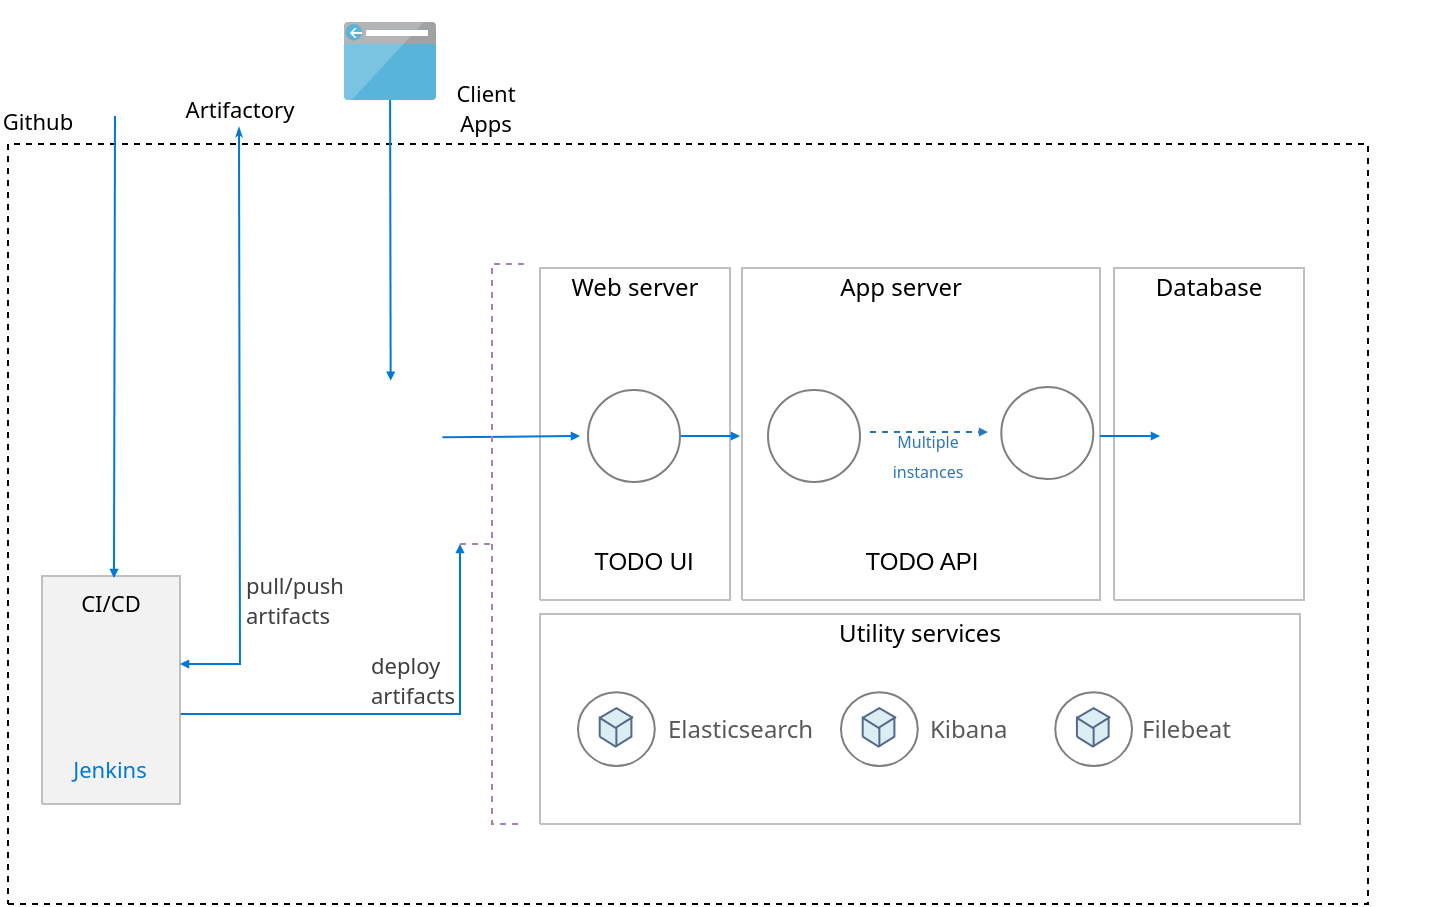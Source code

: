 <mxfile version="14.7.1" type="github"><diagram name="Architecture" id="Architecture"><mxGraphModel dx="868" dy="492" grid="1" gridSize="10" guides="1" tooltips="1" connect="1" arrows="1" fold="1" page="1" pageScale="1" pageWidth="850" pageHeight="1100" math="0" shadow="0"><root><mxCell id="0"/><mxCell id="1" parent="0"/><mxCell id="PjaEeioHZseRxcnawcMe-200" value="" style="shape=image;imageAspect=0;aspect=fixed;verticalLabelPosition=bottom;verticalAlign=top;fontSize=12;strokeColor=#000000;image=https://www.jfrog.com/confluence/download/attachments/46107468/RTF?version=2&amp;modificationDate=1572965730000&amp;api=v2;" vertex="1" parent="1"><mxGeometry x="150" y="126" width="60" height="60" as="geometry"/></mxCell><mxCell id="PjaEeioHZseRxcnawcMe-180" value="" style="shape=image;imageAspect=0;aspect=fixed;verticalLabelPosition=bottom;verticalAlign=top;fontSize=12;strokeColor=#000000;image=https://www.opc-router.de/wp-content/uploads/2021/03/mongodb_thumbnail.png;" vertex="1" parent="1"><mxGeometry x="635" y="304.15" width="59" height="79.35" as="geometry"/></mxCell><mxCell id="PjaEeioHZseRxcnawcMe-181" value="&lt;p style=&quot;margin-left: 0 ; margin-right: 0 ; margin-top: 0px ; margin-bottom: 0px ; text-indent: 0 ; direction: ltr&quot;&gt;&lt;font style=&quot;font-size: 8px ; font-family: &amp;#34;segoe ui&amp;#34; ; color: #595959 ; direction: ltr ; letter-spacing: 0px ; line-height: 120% ; opacity: 1&quot;&gt;&lt;br&gt;&lt;/font&gt;&lt;/p&gt;" style="verticalAlign=bottom;align=left;vsdxID=24;fillColor=none;gradientColor=none;shape=stencil(nZBLDoAgDERP0z3SIyjew0SURgSD+Lu9kMZoXLhwN9O+tukAlrNpJg1SzDH4QW/URgNYgZTkjA4UkwJUgGXng+6DX1zLfmoymdXo17xh5zmRJ6Q42BWCfc2oJfdAr+Yv+AP9Cb7OJ3H/2JG1HNGz/84klThPVCc=);strokeColor=#bfbfbf;spacingBottom=-1;spacingRight=-1;labelBackgroundColor=none;rounded=0;html=1;whiteSpace=wrap;" vertex="1" parent="1"><mxGeometry x="617" y="252" width="95" height="166" as="geometry"/></mxCell><mxCell id="Cpq1ZpIzhN0V-iwIdP6c-247" style="vsdxID=182;gradientColor=none;shape=stencil(nZBLDoAgDERP0z3SIyjew0SURgSD+Lu9kMZoXLhwN9O+tukAlrNpJg1SzDH4QW/URgNYgZTkjA4UkwJUgGXng+6DX1zLfmoymdXo17xh5zmRJ6Q42BWCfc2oJfdAr+Yv+AP9Cb7OJ3H/2JG1HNGz/84klThPVCc=);dashed=1;labelBackgroundColor=#FFFFFF;rounded=0;html=1;whiteSpace=wrap;strokeWidth=1;perimeterSpacing=0;fillColor=none;shadow=0;" parent="1" vertex="1"><mxGeometry x="64" y="190" width="680" height="380" as="geometry"/></mxCell><mxCell id="24" value="&lt;p style=&quot;margin-left: 0 ; margin-right: 0 ; margin-top: 0px ; margin-bottom: 0px ; text-indent: 0 ; direction: ltr&quot;&gt;&lt;font style=&quot;font-size: 8px ; font-family: &amp;#34;segoe ui&amp;#34; ; color: #595959 ; direction: ltr ; letter-spacing: 0px ; line-height: 120% ; opacity: 1&quot;&gt;&lt;br&gt;&lt;/font&gt;&lt;/p&gt;" style="verticalAlign=bottom;align=left;vsdxID=24;fillColor=none;gradientColor=none;shape=stencil(nZBLDoAgDERP0z3SIyjew0SURgSD+Lu9kMZoXLhwN9O+tukAlrNpJg1SzDH4QW/URgNYgZTkjA4UkwJUgGXng+6DX1zLfmoymdXo17xh5zmRJ6Q42BWCfc2oJfdAr+Yv+AP9Cb7OJ3H/2JG1HNGz/84klThPVCc=);strokeColor=#bfbfbf;spacingBottom=-1;spacingRight=-1;labelBackgroundColor=none;rounded=0;html=1;whiteSpace=wrap;" parent="1" vertex="1"><mxGeometry x="330" y="252" width="95" height="166" as="geometry"/></mxCell><mxCell id="25" value="&lt;p style=&quot;margin-left: 0 ; margin-right: 0 ; margin-top: 0px ; margin-bottom: 0px ; text-indent: 0 ; direction: ltr&quot;&gt;&lt;font style=&quot;font-size: 8px ; font-family: &amp;#34;segoe ui&amp;#34; ; color: #595959 ; direction: ltr ; letter-spacing: 0px ; line-height: 120% ; opacity: 1&quot;&gt;&lt;br&gt;&lt;/font&gt;&lt;/p&gt;" style="verticalAlign=bottom;align=left;vsdxID=26;fillColor=none;gradientColor=none;shape=stencil(nZBLDoAgDERP0z3SIyjew0SURgSD+Lu9kMZoXLhwN9O+tukAlrNpJg1SzDH4QW/URgNYgZTkjA4UkwJUgGXng+6DX1zLfmoymdXo17xh5zmRJ6Q42BWCfc2oJfdAr+Yv+AP9Cb7OJ3H/2JG1HNGz/84klThPVCc=);strokeColor=#bfbfbf;spacingBottom=-1;spacingRight=-1;labelBackgroundColor=none;rounded=0;html=1;whiteSpace=wrap;" parent="1" vertex="1"><mxGeometry x="431" y="252" width="179" height="166" as="geometry"/></mxCell><mxCell id="27" value="&lt;font style=&quot;font-size: 12px ; font-family: &amp;#34;segoe ui&amp;#34; ; color: #000000 ; direction: ltr ; letter-spacing: 0px ; line-height: 120% ; opacity: 1&quot;&gt;Web server&lt;br&gt;&lt;/font&gt;" style="verticalAlign=middle;align=center;vsdxID=29;fillColor=none;gradientColor=none;shape=stencil(nZBLDoAgDERP0z3SIyjew0SURgSD+Lu9kMZoXLhwN9O+tukAlrNpJg1SzDH4QW/URgNYgZTkjA4UkwJUgGXng+6DX1zLfmoymdXo17xh5zmRJ6Q42BWCfc2oJfdAr+Yv+AP9Cb7OJ3H/2JG1HNGz/84klThPVCc=);strokeColor=none;labelBackgroundColor=none;rounded=0;html=1;whiteSpace=wrap;" parent="1" vertex="1"><mxGeometry x="330" y="252" width="95" height="19" as="geometry"/></mxCell><mxCell id="28" value="&lt;font style=&quot;font-size: 12px ; font-family: &amp;#34;segoe ui&amp;#34; ; color: #000000 ; direction: ltr ; letter-spacing: 0px ; line-height: 120% ; opacity: 1&quot;&gt;App server&lt;br&gt;&lt;/font&gt;" style="verticalAlign=middle;align=center;vsdxID=30;fillColor=none;gradientColor=none;shape=stencil(nZBLDoAgDERP0z3SIyjew0SURgSD+Lu9kMZoXLhwN9O+tukAlrNpJg1SzDH4QW/URgNYgZTkjA4UkwJUgGXng+6DX1zLfmoymdXo17xh5zmRJ6Q42BWCfc2oJfdAr+Yv+AP9Cb7OJ3H/2JG1HNGz/84klThPVCc=);strokeColor=none;labelBackgroundColor=none;rounded=0;html=1;whiteSpace=wrap;" parent="1" vertex="1"><mxGeometry x="431" y="252" width="159" height="19" as="geometry"/></mxCell><mxCell id="159" style="vsdxID=111;edgeStyle=none;dashed=1;startArrow=none;endArrow=block;startSize=5;endSize=2;strokeColor=#2e75b6;spacingTop=0;spacingBottom=0;spacingLeft=0;spacingRight=0;verticalAlign=middle;html=1;labelBackgroundColor=#ffffff;rounded=0;" parent="1" edge="1"><mxGeometry relative="1" as="geometry"><mxPoint x="-1" as="offset"/><Array as="points"/><mxPoint x="495" y="334" as="sourcePoint"/><mxPoint x="554" y="334" as="targetPoint"/></mxGeometry></mxCell><mxCell id="162" style="vsdxID=134;edgeStyle=none;startArrow=block;endArrow=none;startSize=2;endSize=2;strokeColor=#0078d7;spacingTop=0;spacingBottom=0;spacingLeft=0;spacingRight=0;verticalAlign=middle;html=1;labelBackgroundColor=#ffffff;rounded=0;entryX=0.967;entryY=0.519;entryDx=0;entryDy=0;entryPerimeter=0;" parent="1" edge="1"><mxGeometry relative="1" as="geometry"><Array as="points"/><mxPoint x="350" y="336" as="sourcePoint"/><mxPoint x="281.185" y="336.684" as="targetPoint"/></mxGeometry></mxCell><mxCell id="163" style="vsdxID=174;edgeStyle=none;startArrow=block;endArrow=none;startSize=2;endSize=2;strokeColor=#0078d7;spacingTop=0;spacingBottom=0;spacingLeft=0;spacingRight=0;verticalAlign=middle;html=1;labelBackgroundColor=#ffffff;rounded=0;entryX=1;entryY=0.5;entryDx=0;entryDy=0;" parent="1" target="119" edge="1"><mxGeometry relative="1" as="geometry"><Array as="points"/><mxPoint x="430" y="336" as="sourcePoint"/><mxPoint x="413" y="336" as="targetPoint"/></mxGeometry></mxCell><mxCell id="51" value="&lt;font style=&quot;font-size: 8px ; font-family: &amp;#34;segoe ui&amp;#34; ; color: #2e75b6 ; direction: ltr ; letter-spacing: 0px ; line-height: 120% ; opacity: 1&quot;&gt;Multiple instances&lt;br&gt;&lt;/font&gt;" style="verticalAlign=middle;align=center;vsdxID=168;fillColor=none;gradientColor=none;shape=stencil(nZBLDoAgDERP0z3SIyjew0SURgSD+Lu9kMZoXLhwN9O+tukAlrNpJg1SzDH4QW/URgNYgZTkjA4UkwJUgGXng+6DX1zLfmoymdXo17xh5zmRJ6Q42BWCfc2oJfdAr+Yv+AP9Cb7OJ3H/2JG1HNGz/84klThPVCc=);strokeColor=none;labelBackgroundColor=none;rounded=0;html=1;whiteSpace=wrap;" parent="1" vertex="1"><mxGeometry x="494" y="335" width="60" height="19" as="geometry"/></mxCell><mxCell id="88" value="&lt;div style=&quot;text-align: left&quot;&gt;&lt;span style=&quot;color: rgb(63 , 63 , 63) ; font-family: &amp;#34;segoe ui&amp;#34; ; font-size: 11px ; letter-spacing: 0px&quot;&gt;pull/push artifacts&lt;/span&gt;&lt;/div&gt;" style="verticalAlign=middle;align=center;vsdxID=275;fillColor=none;gradientColor=none;shape=stencil(nZBLDoAgDERP0z3SIyjew0SURgSD+Lu9kMZoXLhwN9O+tukAlrNpJg1SzDH4QW/URgNYgZTkjA4UkwJUgGXng+6DX1zLfmoymdXo17xh5zmRJ6Q42BWCfc2oJfdAr+Yv+AP9Cb7OJ3H/2JG1HNGz/84klThPVCc=);strokeColor=none;labelBackgroundColor=none;rounded=0;html=1;whiteSpace=wrap;" parent="1" vertex="1"><mxGeometry x="184" y="404" width="47" height="28" as="geometry"/></mxCell><mxCell id="101" style="vsdxID=301;fillColor=none;gradientColor=none;labelBackgroundColor=none;rounded=0;strokeColor=none;html=1;whiteSpace=wrap;" parent="1" vertex="1"><mxGeometry x="444" y="313" width="47.35" height="46.92" as="geometry"/></mxCell><mxCell id="102" value="" style="verticalAlign=top;align=center;vsdxID=302;fillColor=#FFFFFF;gradientColor=none;shape=stencil(vVHLDsIgEPwajiQI6RfU+h8bu22JCGRB2/69kG1iazx58DazM/vIjjBtmiCi0CplCjecbZ8nYc5Ca+snJJsLEqYTph0C4Ujh4XvmEaqzont41gkL96naodXKrGF6YSfQtUi0OXXDVlqPfJNP6usotUhYbJIUMmQb/GGrAxpRljVycDBuc1hKM2LclX8/7H9nFfB+82Cd45T2+mcspcSRmu4F);strokeColor=#7f7f7f;labelBackgroundColor=none;rounded=0;html=1;whiteSpace=wrap;" parent="101" vertex="1"><mxGeometry width="46" height="46" as="geometry"/></mxCell><mxCell id="PjaEeioHZseRxcnawcMe-194" value="" style="shape=image;imageAspect=0;aspect=fixed;verticalLabelPosition=bottom;verticalAlign=top;fontSize=12;strokeColor=#000000;image=https://user-images.githubusercontent.com/3613230/41752586-476b0b24-7596-11e8-95fe-8fd3faa21e8a.png;" vertex="1" parent="101"><mxGeometry x="-7.65" y="-1.61" width="55" height="48.53" as="geometry"/></mxCell><mxCell id="119" style="vsdxID=343;fillColor=none;gradientColor=none;labelBackgroundColor=none;rounded=0;strokeColor=none;html=1;whiteSpace=wrap;" parent="1" vertex="1"><mxGeometry x="354" y="313" width="46" height="46" as="geometry"/></mxCell><mxCell id="120" value="" style="verticalAlign=top;align=center;vsdxID=337;fillColor=#FFFFFF;gradientColor=none;shape=stencil(vVHLDsIgEPwajiQI6RfU+h8bu22JCGRB2/69kG1iazx58DazM/vIjjBtmiCi0CplCjecbZ8nYc5Ca+snJJsLEqYTph0C4Ujh4XvmEaqzont41gkL96naodXKrGF6YSfQtUi0OXXDVlqPfJNP6usotUhYbJIUMmQb/GGrAxpRljVycDBuc1hKM2LclX8/7H9nFfB+82Cd45T2+mcspcSRmu4F);strokeColor=#7f7f7f;labelBackgroundColor=none;rounded=0;html=1;whiteSpace=wrap;" parent="119" vertex="1"><mxGeometry width="46" height="46" as="geometry"/></mxCell><mxCell id="150" value="&lt;font style=&quot;font-size: 11px ; font-family: &amp;#34;segoe ui&amp;#34; ; direction: ltr ; letter-spacing: 0px ; line-height: 120% ; opacity: 1&quot;&gt;Artifactory&lt;br&gt;&lt;/font&gt;" style="verticalAlign=middle;align=center;vsdxID=390;fillColor=none;gradientColor=none;shape=stencil(nZBLDoAgDERP0z3SIyjew0SURgSD+Lu9kMZoXLhwN9O+tukAlrNpJg1SzDH4QW/URgNYgZTkjA4UkwJUgGXng+6DX1zLfmoymdXo17xh5zmRJ6Q42BWCfc2oJfdAr+Yv+AP9Cb7OJ3H/2JG1HNGz/84klThPVCc=);strokeColor=none;labelBackgroundColor=none;rounded=0;html=1;whiteSpace=wrap;" parent="1" vertex="1"><mxGeometry x="134" y="155" width="92" height="35" as="geometry"/></mxCell><mxCell id="Cpq1ZpIzhN0V-iwIdP6c-179" value="&lt;font style=&quot;font-size: 12px&quot;&gt;TODO API&lt;/font&gt;" style="text;html=1;strokeColor=none;fillColor=none;align=center;verticalAlign=middle;whiteSpace=wrap;rounded=0;fontSize=12;" parent="1" vertex="1"><mxGeometry x="471.5" y="383.5" width="98" height="30" as="geometry"/></mxCell><mxCell id="Cpq1ZpIzhN0V-iwIdP6c-241" value="" style="shape=image;verticalLabelPosition=bottom;labelBackgroundColor=#ffffff;verticalAlign=top;aspect=fixed;imageAspect=0;image=https://cdn4.iconfinder.com/data/icons/iconsimple-logotypes/512/github-512.png;" parent="1" vertex="1"><mxGeometry x="92.5" y="126" width="50" height="50" as="geometry"/></mxCell><mxCell id="Cpq1ZpIzhN0V-iwIdP6c-243" style="vsdxID=134;edgeStyle=none;startArrow=block;endArrow=none;startSize=2;endSize=2;strokeColor=#0078d7;spacingTop=0;spacingBottom=0;spacingLeft=0;spacingRight=0;verticalAlign=middle;html=1;labelBackgroundColor=#ffffff;rounded=0;exitX=0.497;exitY=0.009;exitDx=0;exitDy=0;exitPerimeter=0;" parent="1" edge="1"><mxGeometry relative="1" as="geometry"><Array as="points"/><mxPoint x="255.335" y="308.324" as="sourcePoint"/><mxPoint x="255.03" y="158" as="targetPoint"/></mxGeometry></mxCell><mxCell id="52" value="&lt;font style=&quot;font-size:11px;font-family:Segoe UI;color:#000000;direction:ltr;letter-spacing:0px;line-height:120%;opacity:1&quot;&gt;Client Apps&lt;br/&gt;&lt;/font&gt;" style="verticalAlign=middle;align=center;vsdxID=181;fillColor=none;gradientColor=none;shape=stencil(nZBLDoAgDERP0z3SIyjew0SURgSD+Lu9kMZoXLhwN9O+tukAlrNpJg1SzDH4QW/URgNYgZTkjA4UkwJUgGXng+6DX1zLfmoymdXo17xh5zmRJ6Q42BWCfc2oJfdAr+Yv+AP9Cb7OJ3H/2JG1HNGz/84klThPVCc=);strokeColor=none;labelBackgroundColor=none;rounded=0;html=1;whiteSpace=wrap;" parent="1" vertex="1"><mxGeometry x="284" y="161.5" width="38" height="20" as="geometry"/></mxCell><mxCell id="Cpq1ZpIzhN0V-iwIdP6c-245" value="&lt;font style=&quot;font-size: 11px ; font-family: &amp;#34;segoe ui&amp;#34; ; color: #000000 ; direction: ltr ; letter-spacing: 0px ; line-height: 120% ; opacity: 1&quot;&gt;Github&lt;br&gt;&lt;/font&gt;" style="verticalAlign=middle;align=center;vsdxID=181;fillColor=none;gradientColor=none;shape=stencil(nZBLDoAgDERP0z3SIyjew0SURgSD+Lu9kMZoXLhwN9O+tukAlrNpJg1SzDH4QW/URgNYgZTkjA4UkwJUgGXng+6DX1zLfmoymdXo17xh5zmRJ6Q42BWCfc2oJfdAr+Yv+AP9Cb7OJ3H/2JG1HNGz/84klThPVCc=);strokeColor=none;labelBackgroundColor=none;rounded=0;html=1;whiteSpace=wrap;" parent="1" vertex="1"><mxGeometry x="60" y="169" width="38" height="20" as="geometry"/></mxCell><mxCell id="153" value="&lt;font style=&quot;font-size:11px;font-family:Segoe UI;color:#000000;direction:ltr;letter-spacing:0px;line-height:120%;opacity:1&quot;&gt;CI/CD&lt;br/&gt;&lt;/font&gt;" style="verticalAlign=top;align=center;vsdxID=274;fillColor=#f2f2f2;gradientColor=none;shape=stencil(nZBLDoAgDERP0z3SIyjew0SURgSD+Lu9kMZoXLhwN9O+tukAlrNpJg1SzDH4QW/URgNYgZTkjA4UkwJUgGXng+6DX1zLfmoymdXo17xh5zmRJ6Q42BWCfc2oJfdAr+Yv+AP9Cb7OJ3H/2JG1HNGz/84klThPVCc=);strokeColor=#bfbfbf;labelBackgroundColor=none;rounded=0;html=1;whiteSpace=wrap;" parent="1" vertex="1"><mxGeometry x="81" y="406" width="69" height="114" as="geometry"/></mxCell><mxCell id="155" value="&lt;font style=&quot;font-size: 11px ; font-family: &amp;#34;segoe ui&amp;#34; ; color: #0078d7 ; direction: ltr ; letter-spacing: 0px ; line-height: 120% ; opacity: 1&quot;&gt;Jenkins&lt;br&gt;&lt;/font&gt;" style="verticalAlign=middle;align=center;vsdxID=173;fillColor=none;gradientColor=none;shape=stencil(nZBLDoAgDERP0z3SIyjew0SURgSD+Lu9kMZoXLhwN9O+tukAlrNpJg1SzDH4QW/URgNYgZTkjA4UkwJUgGXng+6DX1zLfmoymdXo17xh5zmRJ6Q42BWCfc2oJfdAr+Yv+AP9Cb7OJ3H/2JG1HNGz/84klThPVCc=);strokeColor=none;labelBackgroundColor=none;rounded=0;html=1;whiteSpace=wrap;" parent="1" vertex="1"><mxGeometry x="80" y="485" width="70" height="35" as="geometry"/></mxCell><mxCell id="R70YHDZ5rD5ZLVwwbKBx-177" style="vsdxID=134;edgeStyle=none;startArrow=block;endArrow=none;startSize=2;endSize=2;strokeColor=#0078d7;spacingTop=0;spacingBottom=0;spacingLeft=0;spacingRight=0;verticalAlign=middle;html=1;labelBackgroundColor=#ffffff;rounded=0;entryX=0.5;entryY=1;entryDx=0;entryDy=0;" parent="1" target="Cpq1ZpIzhN0V-iwIdP6c-241" edge="1"><mxGeometry relative="1" as="geometry"><Array as="points"/><mxPoint x="117" y="407" as="sourcePoint"/><mxPoint x="117.0" y="186" as="targetPoint"/></mxGeometry></mxCell><mxCell id="y_L1rLnan1oXnGs_XWC_-179" style="vsdxID=174;edgeStyle=none;startArrow=block;endArrow=none;startSize=2;endSize=2;strokeColor=#0078d7;spacingTop=0;spacingBottom=0;spacingLeft=0;spacingRight=0;verticalAlign=middle;html=1;labelBackgroundColor=#ffffff;rounded=0;" parent="1" edge="1"><mxGeometry relative="1" as="geometry"><Array as="points"><mxPoint x="610" y="336"/></Array><mxPoint x="640" y="336" as="sourcePoint"/><mxPoint x="630" y="336" as="targetPoint"/></mxGeometry></mxCell><mxCell id="XGJTlnXFi1ueoiBMRHXA-184" value="&lt;font style=&quot;font-size: 12px&quot;&gt;TODO UI&lt;/font&gt;" style="text;html=1;strokeColor=none;fillColor=none;align=center;verticalAlign=middle;whiteSpace=wrap;rounded=0;fontSize=12;" parent="1" vertex="1"><mxGeometry x="333" y="383.5" width="98" height="30" as="geometry"/></mxCell><mxCell id="OXFVEwI2tE2bpbJsLajP-177" value="" style="shape=image;imageAspect=0;aspect=fixed;verticalLabelPosition=bottom;verticalAlign=top;image=https://www.jenkins.io/images/logos/jenkins/256.png;" parent="1" vertex="1"><mxGeometry x="92.5" y="432" width="45" height="62.27" as="geometry"/></mxCell><mxCell id="PjaEeioHZseRxcnawcMe-177" value="" style="shape=image;imageAspect=0;aspect=fixed;verticalLabelPosition=bottom;verticalAlign=top;image=https://static.thenounproject.com/png/754075-200.png;" vertex="1" parent="1"><mxGeometry x="672.27" y="118.5" width="76" height="76" as="geometry"/></mxCell><mxCell id="PjaEeioHZseRxcnawcMe-178" value="" style="shape=image;imageAspect=0;aspect=fixed;verticalLabelPosition=bottom;verticalAlign=top;strokeColor=#000000;image=https://static-00.iconduck.com/assets.00/virtual-machines-icon-512x464-nlf7gddb.png;" vertex="1" parent="1"><mxGeometry x="330" y="228.43" width="26" height="23.57" as="geometry"/></mxCell><mxCell id="26" value="&lt;p style=&quot;margin: 0px ; text-indent: 0px ; direction: ltr&quot;&gt;&lt;font style=&quot;font-size: 8px ; font-family: &amp;#34;segoe ui&amp;#34; ; color: #595959 ; direction: ltr ; letter-spacing: 0px ; line-height: 120% ; opacity: 1&quot;&gt;&lt;br&gt;&lt;/font&gt;&lt;/p&gt;" style="verticalAlign=bottom;align=right;vsdxID=27;fillColor=none;gradientColor=none;shape=stencil(nZBLDoAgDERP0z3SIyjew0SURgSD+Lu9kMZoXLhwN9O+tukAlrNpJg1SzDH4QW/URgNYgZTkjA4UkwJUgGXng+6DX1zLfmoymdXo17xh5zmRJ6Q42BWCfc2oJfdAr+Yv+AP9Cb7OJ3H/2JG1HNGz/84klThPVCc=);strokeColor=#bfbfbf;spacingBottom=-1;spacingRight=-1;labelBackgroundColor=none;rounded=0;html=1;whiteSpace=wrap;" parent="1" vertex="1"><mxGeometry x="330" y="425" width="380" height="105" as="geometry"/></mxCell><mxCell id="29" value="&lt;font style=&quot;font-size:12px;font-family:Segoe UI;color:#000000;direction:ltr;letter-spacing:0px;line-height:120%;opacity:1&quot;&gt;Utility services&lt;br/&gt;&lt;/font&gt;" style="verticalAlign=middle;align=center;vsdxID=31;fillColor=none;gradientColor=none;shape=stencil(nZBLDoAgDERP0z3SIyjew0SURgSD+Lu9kMZoXLhwN9O+tukAlrNpJg1SzDH4QW/URgNYgZTkjA4UkwJUgGXng+6DX1zLfmoymdXo17xh5zmRJ6Q42BWCfc2oJfdAr+Yv+AP9Cb7OJ3H/2JG1HNGz/84klThPVCc=);strokeColor=none;labelBackgroundColor=none;rounded=0;html=1;whiteSpace=wrap;" parent="1" vertex="1"><mxGeometry x="330" y="425" width="380" height="19" as="geometry"/></mxCell><mxCell id="113" style="vsdxID=329;fillColor=none;gradientColor=none;labelBackgroundColor=none;rounded=0;strokeColor=none;html=1;whiteSpace=wrap;" parent="1" vertex="1"><mxGeometry x="349" y="464.07" width="38.384" height="36.901" as="geometry"/></mxCell><mxCell id="114" value="" style="verticalAlign=top;align=center;vsdxID=330;fillColor=#FFFFFF;gradientColor=none;shape=stencil(vVHLDsIgEPwajiQI6RfU+h8bu22JCGRB2/69kG1iazx58DazM/vIjjBtmiCi0CplCjecbZ8nYc5Ca+snJJsLEqYTph0C4Ujh4XvmEaqzont41gkL96naodXKrGF6YSfQtUi0OXXDVlqPfJNP6usotUhYbJIUMmQb/GGrAxpRljVycDBuc1hKM2LclX8/7H9nFfB+82Cd45T2+mcspcSRmu4F);strokeColor=#7f7f7f;labelBackgroundColor=none;rounded=0;html=1;whiteSpace=wrap;" parent="113" vertex="1"><mxGeometry width="38.384" height="36.901" as="geometry"/></mxCell><mxCell id="115" style="vsdxID=331;fillColor=none;gradientColor=none;labelBackgroundColor=none;rounded=0;strokeColor=none;html=1;whiteSpace=wrap;" parent="113" vertex="1"><mxGeometry x="10.848" y="8.022" width="16.689" height="19.253" as="geometry"/></mxCell><mxCell id="116" style="vsdxID=332;fillColor=#dbeef3;gradientColor=none;shape=stencil(lZDRDoIwDEW/pq+krBh8R/wPEoZrnBsZE/Xv3WyMYDTGt9v23Ka9QM1kulGDwikGf9QX7qMB2oFS7IwOHJMCaoGawQd9CP7seqnHLpNZnfycN1zFVyJmj8Kb1FVdYP3o7AW37Bb4Zk3jd/KvtdW2wHJleN71Ef95dBKvhwe2VvJazt8DSi0Jl9o7);strokeColor=none;spacingTop=-3;spacingBottom=-3;spacingLeft=-3;spacingRight=-3;labelBackgroundColor=none;rounded=0;html=1;whiteSpace=wrap;" parent="115" vertex="1"><mxGeometry width="15.854" height="10.429" as="geometry"/></mxCell><mxCell id="117" style="vsdxID=333;fillColor=#dbeef3;gradientColor=none;shape=stencil(UzV2Ls5ILEhVNTIoLinKz04tz0wpyVA1dlE1MsrMy0gtyiwBslSNXVWNndPyi1LTi/JL81Ig/IJEkEoQKze/DGRCBUSfoYEBSI+RQSUq3w2iOCczD0mxKapaPCpRFVpa6pkZIisGMhAOSsvMyYH4B1ke3QNAIYjnjV0B);strokeColor=#556a8a;spacingTop=-3;spacingBottom=-3;spacingLeft=-3;spacingRight=-3;labelBackgroundColor=none;rounded=0;html=1;whiteSpace=wrap;" parent="115" vertex="1"><mxGeometry width="16.689" height="4.813" as="geometry"/></mxCell><mxCell id="118" style="vsdxID=334;fillColor=#dbeef3;gradientColor=none;shape=stencil(jZHdDsIgDIWfprdLpUMfYM73WDImRISF4d/bCzbGSTLd3Wn79eSkBWom3Y0KBE4x+JO6mT5qoD0IYZxWwcSkgFqgZvBBHYO/uJ7rsctkVmd/zQ533sO8IfDB1VZW9e7VOTBsjZvB8pveIC6z7+FK6xL/4VykoLqStEyvtv0TN4nPDQdjLb9gPi9vnlr8L2qf);strokeColor=#556a8a;spacingTop=-3;spacingBottom=-3;spacingLeft=-3;spacingRight=-3;labelBackgroundColor=none;rounded=0;html=1;whiteSpace=wrap;" parent="115" vertex="1"><mxGeometry y="4.813" width="15.854" height="14.44" as="geometry"/></mxCell><mxCell id="174" style="vsdxID=335;edgeStyle=none;startArrow=none;endArrow=none;startSize=5;endSize=5;strokeColor=#556a8a;spacingTop=0;spacingBottom=0;spacingLeft=0;spacingRight=0;verticalAlign=middle;html=1;labelBackgroundColor=#ffffff;rounded=0;" parent="115" edge="1"><mxGeometry relative="1" as="geometry"><Array as="points"/><mxPoint x="8.344" y="9.626" as="sourcePoint"/><mxPoint x="8.344" y="19.253" as="targetPoint"/></mxGeometry></mxCell><mxCell id="145" value="&lt;font style=&quot;font-family: &amp;quot;segoe ui&amp;quot;; color: rgb(89, 89, 89); direction: ltr; letter-spacing: 0px; line-height: 120%; opacity: 1; font-size: 12px;&quot;&gt;&lt;font style=&quot;font-size: 12px;&quot;&gt;Elasticsearch&lt;/font&gt;&lt;br style=&quot;font-size: 12px;&quot;&gt;&lt;/font&gt;" style="verticalAlign=middle;align=left;vsdxID=382;fillColor=none;gradientColor=none;shape=stencil(nZBLDoAgDERP0z3SIyjew0SURgSD+Lu9kMZoXLhwN9O+tukAlrNpJg1SzDH4QW/URgNYgZTkjA4UkwJUgGXng+6DX1zLfmoymdXo17xh5zmRJ6Q42BWCfc2oJfdAr+Yv+AP9Cb7OJ3H/2JG1HNGz/84klThPVCc=);strokeColor=none;labelBackgroundColor=none;rounded=0;html=1;whiteSpace=wrap;fontSize=12;" parent="1" vertex="1"><mxGeometry x="392.384" y="472.37" width="151.616" height="20.296" as="geometry"/></mxCell><mxCell id="Cpq1ZpIzhN0V-iwIdP6c-182" style="vsdxID=329;fillColor=none;gradientColor=none;labelBackgroundColor=none;rounded=0;strokeColor=none;html=1;whiteSpace=wrap;" parent="1" vertex="1"><mxGeometry x="480.5" y="464.067" width="38.384" height="36.901" as="geometry"/></mxCell><mxCell id="Cpq1ZpIzhN0V-iwIdP6c-183" value="" style="verticalAlign=top;align=center;vsdxID=330;fillColor=#FFFFFF;gradientColor=none;shape=stencil(vVHLDsIgEPwajiQI6RfU+h8bu22JCGRB2/69kG1iazx58DazM/vIjjBtmiCi0CplCjecbZ8nYc5Ca+snJJsLEqYTph0C4Ujh4XvmEaqzont41gkL96naodXKrGF6YSfQtUi0OXXDVlqPfJNP6usotUhYbJIUMmQb/GGrAxpRljVycDBuc1hKM2LclX8/7H9nFfB+82Cd45T2+mcspcSRmu4F);strokeColor=#7f7f7f;labelBackgroundColor=none;rounded=0;html=1;whiteSpace=wrap;" parent="Cpq1ZpIzhN0V-iwIdP6c-182" vertex="1"><mxGeometry width="38.384" height="36.901" as="geometry"/></mxCell><mxCell id="Cpq1ZpIzhN0V-iwIdP6c-184" style="vsdxID=331;fillColor=none;gradientColor=none;labelBackgroundColor=none;rounded=0;strokeColor=none;html=1;whiteSpace=wrap;" parent="Cpq1ZpIzhN0V-iwIdP6c-182" vertex="1"><mxGeometry x="10.848" y="8.022" width="16.689" height="19.253" as="geometry"/></mxCell><mxCell id="Cpq1ZpIzhN0V-iwIdP6c-185" style="vsdxID=332;fillColor=#dbeef3;gradientColor=none;shape=stencil(lZDRDoIwDEW/pq+krBh8R/wPEoZrnBsZE/Xv3WyMYDTGt9v23Ka9QM1kulGDwikGf9QX7qMB2oFS7IwOHJMCaoGawQd9CP7seqnHLpNZnfycN1zFVyJmj8Kb1FVdYP3o7AW37Bb4Zk3jd/KvtdW2wHJleN71Ef95dBKvhwe2VvJazt8DSi0Jl9o7);strokeColor=none;spacingTop=-3;spacingBottom=-3;spacingLeft=-3;spacingRight=-3;labelBackgroundColor=none;rounded=0;html=1;whiteSpace=wrap;" parent="Cpq1ZpIzhN0V-iwIdP6c-184" vertex="1"><mxGeometry width="15.854" height="10.429" as="geometry"/></mxCell><mxCell id="Cpq1ZpIzhN0V-iwIdP6c-186" style="vsdxID=333;fillColor=#dbeef3;gradientColor=none;shape=stencil(UzV2Ls5ILEhVNTIoLinKz04tz0wpyVA1dlE1MsrMy0gtyiwBslSNXVWNndPyi1LTi/JL81Ig/IJEkEoQKze/DGRCBUSfoYEBSI+RQSUq3w2iOCczD0mxKapaPCpRFVpa6pkZIisGMhAOSsvMyYH4B1ke3QNAIYjnjV0B);strokeColor=#556a8a;spacingTop=-3;spacingBottom=-3;spacingLeft=-3;spacingRight=-3;labelBackgroundColor=none;rounded=0;html=1;whiteSpace=wrap;" parent="Cpq1ZpIzhN0V-iwIdP6c-184" vertex="1"><mxGeometry width="16.689" height="4.813" as="geometry"/></mxCell><mxCell id="Cpq1ZpIzhN0V-iwIdP6c-187" style="vsdxID=334;fillColor=#dbeef3;gradientColor=none;shape=stencil(jZHdDsIgDIWfprdLpUMfYM73WDImRISF4d/bCzbGSTLd3Wn79eSkBWom3Y0KBE4x+JO6mT5qoD0IYZxWwcSkgFqgZvBBHYO/uJ7rsctkVmd/zQ533sO8IfDB1VZW9e7VOTBsjZvB8pveIC6z7+FK6xL/4VykoLqStEyvtv0TN4nPDQdjLb9gPi9vnlr8L2qf);strokeColor=#556a8a;spacingTop=-3;spacingBottom=-3;spacingLeft=-3;spacingRight=-3;labelBackgroundColor=none;rounded=0;html=1;whiteSpace=wrap;" parent="Cpq1ZpIzhN0V-iwIdP6c-184" vertex="1"><mxGeometry y="4.813" width="15.854" height="14.44" as="geometry"/></mxCell><mxCell id="Cpq1ZpIzhN0V-iwIdP6c-188" style="vsdxID=335;edgeStyle=none;startArrow=none;endArrow=none;startSize=5;endSize=5;strokeColor=#556a8a;spacingTop=0;spacingBottom=0;spacingLeft=0;spacingRight=0;verticalAlign=middle;html=1;labelBackgroundColor=#ffffff;rounded=0;" parent="Cpq1ZpIzhN0V-iwIdP6c-184" edge="1"><mxGeometry relative="1" as="geometry"><Array as="points"/><mxPoint x="8.344" y="9.626" as="sourcePoint"/><mxPoint x="8.344" y="19.253" as="targetPoint"/></mxGeometry></mxCell><mxCell id="Cpq1ZpIzhN0V-iwIdP6c-189" style="vsdxID=329;fillColor=none;gradientColor=none;labelBackgroundColor=none;rounded=0;strokeColor=none;html=1;whiteSpace=wrap;" parent="1" vertex="1"><mxGeometry x="587.62" y="464.069" width="38.384" height="36.901" as="geometry"/></mxCell><mxCell id="Cpq1ZpIzhN0V-iwIdP6c-190" value="" style="verticalAlign=top;align=center;vsdxID=330;fillColor=#FFFFFF;gradientColor=none;shape=stencil(vVHLDsIgEPwajiQI6RfU+h8bu22JCGRB2/69kG1iazx58DazM/vIjjBtmiCi0CplCjecbZ8nYc5Ca+snJJsLEqYTph0C4Ujh4XvmEaqzont41gkL96naodXKrGF6YSfQtUi0OXXDVlqPfJNP6usotUhYbJIUMmQb/GGrAxpRljVycDBuc1hKM2LclX8/7H9nFfB+82Cd45T2+mcspcSRmu4F);strokeColor=#7f7f7f;labelBackgroundColor=none;rounded=0;html=1;whiteSpace=wrap;" parent="Cpq1ZpIzhN0V-iwIdP6c-189" vertex="1"><mxGeometry width="38.384" height="36.901" as="geometry"/></mxCell><mxCell id="Cpq1ZpIzhN0V-iwIdP6c-191" style="vsdxID=331;fillColor=none;gradientColor=none;labelBackgroundColor=none;rounded=0;strokeColor=none;html=1;whiteSpace=wrap;" parent="Cpq1ZpIzhN0V-iwIdP6c-189" vertex="1"><mxGeometry x="10.848" y="8.022" width="16.689" height="19.253" as="geometry"/></mxCell><mxCell id="Cpq1ZpIzhN0V-iwIdP6c-192" style="vsdxID=332;fillColor=#dbeef3;gradientColor=none;shape=stencil(lZDRDoIwDEW/pq+krBh8R/wPEoZrnBsZE/Xv3WyMYDTGt9v23Ka9QM1kulGDwikGf9QX7qMB2oFS7IwOHJMCaoGawQd9CP7seqnHLpNZnfycN1zFVyJmj8Kb1FVdYP3o7AW37Bb4Zk3jd/KvtdW2wHJleN71Ef95dBKvhwe2VvJazt8DSi0Jl9o7);strokeColor=none;spacingTop=-3;spacingBottom=-3;spacingLeft=-3;spacingRight=-3;labelBackgroundColor=none;rounded=0;html=1;whiteSpace=wrap;" parent="Cpq1ZpIzhN0V-iwIdP6c-191" vertex="1"><mxGeometry width="15.854" height="10.429" as="geometry"/></mxCell><mxCell id="Cpq1ZpIzhN0V-iwIdP6c-193" style="vsdxID=333;fillColor=#dbeef3;gradientColor=none;shape=stencil(UzV2Ls5ILEhVNTIoLinKz04tz0wpyVA1dlE1MsrMy0gtyiwBslSNXVWNndPyi1LTi/JL81Ig/IJEkEoQKze/DGRCBUSfoYEBSI+RQSUq3w2iOCczD0mxKapaPCpRFVpa6pkZIisGMhAOSsvMyYH4B1ke3QNAIYjnjV0B);strokeColor=#556a8a;spacingTop=-3;spacingBottom=-3;spacingLeft=-3;spacingRight=-3;labelBackgroundColor=none;rounded=0;html=1;whiteSpace=wrap;" parent="Cpq1ZpIzhN0V-iwIdP6c-191" vertex="1"><mxGeometry width="16.689" height="4.813" as="geometry"/></mxCell><mxCell id="Cpq1ZpIzhN0V-iwIdP6c-194" style="vsdxID=334;fillColor=#dbeef3;gradientColor=none;shape=stencil(jZHdDsIgDIWfprdLpUMfYM73WDImRISF4d/bCzbGSTLd3Wn79eSkBWom3Y0KBE4x+JO6mT5qoD0IYZxWwcSkgFqgZvBBHYO/uJ7rsctkVmd/zQ533sO8IfDB1VZW9e7VOTBsjZvB8pveIC6z7+FK6xL/4VykoLqStEyvtv0TN4nPDQdjLb9gPi9vnlr8L2qf);strokeColor=#556a8a;spacingTop=-3;spacingBottom=-3;spacingLeft=-3;spacingRight=-3;labelBackgroundColor=none;rounded=0;html=1;whiteSpace=wrap;" parent="Cpq1ZpIzhN0V-iwIdP6c-191" vertex="1"><mxGeometry y="4.813" width="15.854" height="14.44" as="geometry"/></mxCell><mxCell id="Cpq1ZpIzhN0V-iwIdP6c-195" style="vsdxID=335;edgeStyle=none;startArrow=none;endArrow=none;startSize=5;endSize=5;strokeColor=#556a8a;spacingTop=0;spacingBottom=0;spacingLeft=0;spacingRight=0;verticalAlign=middle;html=1;labelBackgroundColor=#ffffff;rounded=0;" parent="Cpq1ZpIzhN0V-iwIdP6c-191" edge="1"><mxGeometry relative="1" as="geometry"><Array as="points"/><mxPoint x="8.344" y="9.626" as="sourcePoint"/><mxPoint x="8.344" y="19.253" as="targetPoint"/></mxGeometry></mxCell><mxCell id="Cpq1ZpIzhN0V-iwIdP6c-196" value="&lt;font style=&quot;font-family: &amp;quot;segoe ui&amp;quot;; color: rgb(89, 89, 89); direction: ltr; letter-spacing: 0px; line-height: 120%; opacity: 1; font-size: 12px;&quot;&gt;&lt;font style=&quot;font-size: 12px;&quot;&gt;Kibana&lt;/font&gt;&lt;br style=&quot;font-size: 12px;&quot;&gt;&lt;/font&gt;" style="verticalAlign=middle;align=left;vsdxID=382;fillColor=none;gradientColor=none;shape=stencil(nZBLDoAgDERP0z3SIyjew0SURgSD+Lu9kMZoXLhwN9O+tukAlrNpJg1SzDH4QW/URgNYgZTkjA4UkwJUgGXng+6DX1zLfmoymdXo17xh5zmRJ6Q42BWCfc2oJfdAr+Yv+AP9Cb7OJ3H/2JG1HNGz/84klThPVCc=);strokeColor=none;labelBackgroundColor=none;rounded=0;html=1;whiteSpace=wrap;fontSize=12;" parent="1" vertex="1"><mxGeometry x="522.884" y="472.372" width="151.616" height="20.296" as="geometry"/></mxCell><mxCell id="Cpq1ZpIzhN0V-iwIdP6c-197" value="&lt;font style=&quot;font-family: &amp;quot;segoe ui&amp;quot;; color: rgb(89, 89, 89); direction: ltr; letter-spacing: 0px; line-height: 120%; opacity: 1; font-size: 12px;&quot;&gt;&lt;font style=&quot;font-size: 12px;&quot;&gt;Filebeat&lt;/font&gt;&lt;br style=&quot;font-size: 12px;&quot;&gt;&lt;/font&gt;" style="verticalAlign=middle;align=left;vsdxID=382;fillColor=none;gradientColor=none;shape=stencil(nZBLDoAgDERP0z3SIyjew0SURgSD+Lu9kMZoXLhwN9O+tukAlrNpJg1SzDH4QW/URgNYgZTkjA4UkwJUgGXng+6DX1zLfmoymdXo17xh5zmRJ6Q42BWCfc2oJfdAr+Yv+AP9Cb7OJ3H/2JG1HNGz/84klThPVCc=);strokeColor=none;labelBackgroundColor=none;rounded=0;html=1;whiteSpace=wrap;fontSize=12;" parent="1" vertex="1"><mxGeometry x="629.004" y="472.374" width="151.616" height="20.296" as="geometry"/></mxCell><mxCell id="PjaEeioHZseRxcnawcMe-183" value="" style="shape=image;imageAspect=0;aspect=fixed;verticalLabelPosition=bottom;verticalAlign=top;fontSize=12;strokeColor=#000000;image=https://destatic.blob.core.windows.net/images/nginx.png;" vertex="1" parent="1"><mxGeometry x="233" y="311.39" width="46" height="52.23" as="geometry"/></mxCell><mxCell id="44" style="vsdxID=126;fillColor=none;gradientColor=none;strokeColor=none;labelBackgroundColor=none;rounded=0;html=1;whiteSpace=wrap;" parent="1" vertex="1"><mxGeometry x="232" y="129" width="76.5" height="60" as="geometry"/></mxCell><mxCell id="45" style="vsdxID=127;fillColor=#59b4d9;gradientColor=none;shape=stencil(vVLLDsIgEPwajjQUTBPOVf+DWNoSEZot2vr3gqD2YTz04G13dnZnFwaxsm9FJxElvQN7loOqXIvYHlGqTCtBOR8hdkCsrC3IBuzVVDHvRGCG6GJvYcIY+0jooOQeM84yzp/IMZIFnHwVEnmXkTzyITUUGaEReVFm83KS5o9YjKrHYJ1wypqZthbQSOyVcK1FMyv1g5TdCk67aWUmh/Diq/LWO96br17mD7csxX9QNxJXH+2Dj0VqpXV02LS+tJSHoh3Z4QE=);strokeColor=none;strokeWidth=2;spacingTop=-3;spacingBottom=-3;spacingLeft=-3;spacingRight=-3;labelBackgroundColor=none;rounded=0;html=1;whiteSpace=wrap;" parent="44" vertex="1"><mxGeometry y="9" width="46" height="30" as="geometry"/></mxCell><mxCell id="46" style="vsdxID=128;fillColor=#a0a1a2;gradientColor=none;shape=stencil(tZLdDoIwDIWfZpcjg4mRa8T3WGTA4txINwXf3uFAfkQvSLxre76uaXcQTU3Fao4iYizoC29EbitEjyiKhKo4COsiRDNE00IDL0HfVO7zmnVkF131vXuh9X3JvmuJyMOn5JWdPCmFmpC77yCDs1NgAAMSehZ6OIyDhPpSO20no36Iex2zVhgM2jIrtJrRkkHJsRuGC8nKmWQazuuP8uoei9HkBzqI2+D3UpuvtPo5fzmRC0aHFEJKb7CpvnSUK3k30uwJ);strokeColor=none;strokeWidth=2;spacingTop=-3;spacingBottom=-3;spacingLeft=-3;spacingRight=-3;labelBackgroundColor=none;rounded=0;html=1;whiteSpace=wrap;" parent="44" vertex="1"><mxGeometry width="46" height="11" as="geometry"/></mxCell><mxCell id="47" style="vsdxID=129;fillColor=#FFFFFF;gradientColor=none;fillOpacity=20;strokeOpacity=20;shape=stencil(vVLREoIgEPwaHnFQ0sZns/9gEpWJxDko8e/DMNO0Xprp7W53j7vjFtFM16zlKCLagDrzThSmRvSAokg0NQdhXIRojmhWKuAVqGtT+Lxlg3KILuo2vGB93S6I06EoIr0HyCM7ei2Dk2Ng0iZeCv0T2IcesfNiMtHJ+LbFzAqNQRlmhGoWYsmg4th1wqVk1YLSHeftCh5nk6LhnzqncUB/2WP1KyEh/9okDRK62XtTPQ22db6l9PupXfDySCmk9Bab8++ecpD3I83v);strokeColor=none;strokeWidth=2;spacingTop=-3;spacingBottom=-3;spacingLeft=-3;spacingRight=-3;labelBackgroundColor=none;rounded=0;html=1;whiteSpace=wrap;" parent="44" vertex="1"><mxGeometry width="40" height="39" as="geometry"/></mxCell><mxCell id="48" style="vsdxID=130;fillColor=#FFFFFF;gradientColor=none;shape=stencil(nZBLDoAgDERP0z3SIyjew0SURgSD+Lu9kMZoXLhwN9O+tukAlrNpJg1SzDH4QW/URgNYgZTkjA4UkwJUgGXng+6DX1zLfmoymdXo17xh5zmRJ6Q42BWCfc2oJfdAr+Yv+AP9Cb7OJ3H/2JG1HNGz/84klThPVCc=);strokeColor=none;strokeWidth=2;spacingTop=-3;spacingBottom=-3;spacingLeft=-3;spacingRight=-3;labelBackgroundColor=none;rounded=0;html=1;whiteSpace=wrap;" parent="44" vertex="1"><mxGeometry x="11" y="4" width="31" height="3" as="geometry"/></mxCell><mxCell id="49" style="vsdxID=131;fillColor=#59b4d9;gradientColor=none;shape=stencil(lVHREoIgEPwaHnEQtHw3+w8mUZlInIOS/j4InVKnqd7udm/3Fg6x0nR8EIgSY0GfxShr2yF2QJTKvhMgra8QqxArGw2iBX3t69gPPEyG6qJvwcFFXUpI0FByj31eJHnxRI5xnMPJs+DWNIGNYvbM0iSjC9dph8PcSYNBW26l7hec4tAK7LfhRvF2ChcpMwoxbOBP+Xb7Tb4Z+vrmvxOSHxL64vX7jVQqHu+dX1/LQ/HSrHoA);strokeColor=none;strokeWidth=2;spacingTop=-3;spacingBottom=-3;spacingLeft=-3;spacingRight=-3;labelBackgroundColor=none;rounded=0;html=1;whiteSpace=wrap;" parent="44" vertex="1"><mxGeometry x="2" y="1" width="7" height="7" as="geometry"/></mxCell><mxCell id="50" style="vsdxID=132;fillColor=#FFFFFF;gradientColor=none;shape=stencil(nZLdDoIwDIWfprdLtzqQa8T3IGHIIjIyhj9vL3MxgkYQ70677zRdeoDSrspbBQI7Z81RXXThKqAdCKGbSlntBgWUAaWlsepgTd8UoW5zT3p1Mmc/4Rp8MmI89i6Bt9DhiI96H/BaNyOcEhbT7zhOULlq8Az8ufQMLCKG08kbzjD+bnj+6E9cblnC16yzYFi80CBe1y11XYdwjN/f0zC0QpIouwM=);strokeColor=none;strokeWidth=2;spacingTop=-3;spacingBottom=-3;spacingLeft=-3;spacingRight=-3;labelBackgroundColor=none;rounded=0;html=1;whiteSpace=wrap;" parent="44" vertex="1"><mxGeometry x="3" y="3" width="6" height="5" as="geometry"/></mxCell><mxCell id="PjaEeioHZseRxcnawcMe-192" value="&lt;font style=&quot;font-size: 12px ; font-family: &amp;#34;segoe ui&amp;#34; ; color: #000000 ; direction: ltr ; letter-spacing: 0px ; line-height: 120% ; opacity: 1&quot;&gt;Database&lt;br&gt;&lt;/font&gt;" style="verticalAlign=middle;align=center;vsdxID=29;fillColor=none;gradientColor=none;shape=stencil(nZBLDoAgDERP0z3SIyjew0SURgSD+Lu9kMZoXLhwN9O+tukAlrNpJg1SzDH4QW/URgNYgZTkjA4UkwJUgGXng+6DX1zLfmoymdXo17xh5zmRJ6Q42BWCfc2oJfdAr+Yv+AP9Cb7OJ3H/2JG1HNGz/84klThPVCc=);strokeColor=none;labelBackgroundColor=none;rounded=0;html=1;whiteSpace=wrap;" vertex="1" parent="1"><mxGeometry x="617" y="252" width="95" height="19" as="geometry"/></mxCell><mxCell id="PjaEeioHZseRxcnawcMe-193" value="" style="shape=image;imageAspect=0;aspect=fixed;verticalLabelPosition=bottom;verticalAlign=top;fontSize=12;strokeColor=#000000;image=https://cdn.freebiesupply.com/logos/large/2x/nodejs-icon-logo-png-transparent.png;" vertex="1" parent="1"><mxGeometry x="362.25" y="320.71" width="30.5" height="33.6" as="geometry"/></mxCell><mxCell id="PjaEeioHZseRxcnawcMe-195" style="vsdxID=301;fillColor=none;gradientColor=none;labelBackgroundColor=none;rounded=0;strokeColor=none;html=1;whiteSpace=wrap;" vertex="1" parent="1"><mxGeometry x="560.65" y="311.54" width="47.35" height="46.92" as="geometry"/></mxCell><mxCell id="PjaEeioHZseRxcnawcMe-196" value="" style="verticalAlign=top;align=center;vsdxID=302;fillColor=#FFFFFF;gradientColor=none;shape=stencil(vVHLDsIgEPwajiQI6RfU+h8bu22JCGRB2/69kG1iazx58DazM/vIjjBtmiCi0CplCjecbZ8nYc5Ca+snJJsLEqYTph0C4Ujh4XvmEaqzont41gkL96naodXKrGF6YSfQtUi0OXXDVlqPfJNP6usotUhYbJIUMmQb/GGrAxpRljVycDBuc1hKM2LclX8/7H9nFfB+82Cd45T2+mcspcSRmu4F);strokeColor=#7f7f7f;labelBackgroundColor=none;rounded=0;html=1;whiteSpace=wrap;" vertex="1" parent="PjaEeioHZseRxcnawcMe-195"><mxGeometry width="46" height="46" as="geometry"/></mxCell><mxCell id="PjaEeioHZseRxcnawcMe-197" value="" style="shape=image;imageAspect=0;aspect=fixed;verticalLabelPosition=bottom;verticalAlign=top;fontSize=12;strokeColor=#000000;image=https://user-images.githubusercontent.com/3613230/41752586-476b0b24-7596-11e8-95fe-8fd3faa21e8a.png;" vertex="1" parent="PjaEeioHZseRxcnawcMe-195"><mxGeometry x="-7.65" y="-1.61" width="55" height="48.53" as="geometry"/></mxCell><mxCell id="PjaEeioHZseRxcnawcMe-198" value="" style="shape=image;imageAspect=0;aspect=fixed;verticalLabelPosition=bottom;verticalAlign=top;strokeColor=#000000;image=https://static-00.iconduck.com/assets.00/virtual-machines-icon-512x464-nlf7gddb.png;" vertex="1" parent="1"><mxGeometry x="431" y="228.43" width="26" height="23.57" as="geometry"/></mxCell><mxCell id="PjaEeioHZseRxcnawcMe-199" value="" style="shape=image;imageAspect=0;aspect=fixed;verticalLabelPosition=bottom;verticalAlign=top;strokeColor=#000000;image=https://static-00.iconduck.com/assets.00/virtual-machines-icon-512x464-nlf7gddb.png;" vertex="1" parent="1"><mxGeometry x="617" y="228.43" width="26" height="23.57" as="geometry"/></mxCell><mxCell id="PjaEeioHZseRxcnawcMe-201" style="vsdxID=134;edgeStyle=none;startArrow=block;endArrow=classicThin;startSize=2;endSize=2;strokeColor=#0078d7;spacingTop=0;spacingBottom=0;spacingLeft=0;spacingRight=0;verticalAlign=middle;html=1;labelBackgroundColor=#ffffff;rounded=0;exitX=1;exitY=0.386;exitDx=0;exitDy=0;exitPerimeter=0;endFill=1;" edge="1" parent="1" source="153"><mxGeometry relative="1" as="geometry"><Array as="points"><mxPoint x="180" y="450"/></Array><mxPoint x="179.805" y="331.824" as="sourcePoint"/><mxPoint x="179.5" y="181.5" as="targetPoint"/></mxGeometry></mxCell><mxCell id="PjaEeioHZseRxcnawcMe-202" value="" style="strokeWidth=1;html=1;shape=mxgraph.flowchart.annotation_2;align=left;labelPosition=right;pointerEvents=1;fontSize=12;dashed=1;strokeColor=#A680B8;" vertex="1" parent="1"><mxGeometry x="290" y="250" width="32" height="280" as="geometry"/></mxCell><mxCell id="PjaEeioHZseRxcnawcMe-203" style="vsdxID=134;edgeStyle=none;startArrow=block;endArrow=none;startSize=2;endSize=2;strokeColor=#0078d7;spacingTop=0;spacingBottom=0;spacingLeft=0;spacingRight=0;verticalAlign=middle;html=1;labelBackgroundColor=#ffffff;rounded=0;entryX=1.005;entryY=0.605;entryDx=0;entryDy=0;entryPerimeter=0;exitX=0;exitY=0.5;exitDx=0;exitDy=0;exitPerimeter=0;" edge="1" parent="1" source="PjaEeioHZseRxcnawcMe-202" target="153"><mxGeometry relative="1" as="geometry"><Array as="points"><mxPoint x="290" y="475"/></Array><mxPoint x="233" y="618" as="sourcePoint"/><mxPoint x="233.5" y="387" as="targetPoint"/></mxGeometry></mxCell><mxCell id="PjaEeioHZseRxcnawcMe-204" value="&lt;div style=&quot;text-align: left&quot;&gt;&lt;span style=&quot;color: rgb(63 , 63 , 63) ; font-family: &amp;#34;segoe ui&amp;#34; ; font-size: 11px ; letter-spacing: 0px&quot;&gt;deploy&lt;/span&gt;&lt;/div&gt;&lt;div style=&quot;text-align: left&quot;&gt;&lt;span style=&quot;color: rgb(63 , 63 , 63) ; font-family: &amp;#34;segoe ui&amp;#34; ; font-size: 11px ; letter-spacing: 0px&quot;&gt;artifacts&lt;/span&gt;&lt;/div&gt;" style="verticalAlign=middle;align=center;vsdxID=275;fillColor=none;gradientColor=none;shape=stencil(nZBLDoAgDERP0z3SIyjew0SURgSD+Lu9kMZoXLhwN9O+tukAlrNpJg1SzDH4QW/URgNYgZTkjA4UkwJUgGXng+6DX1zLfmoymdXo17xh5zmRJ6Q42BWCfc2oJfdAr+Yv+AP9Cb7OJ3H/2JG1HNGz/84klThPVCc=);strokeColor=none;labelBackgroundColor=none;rounded=0;html=1;whiteSpace=wrap;" vertex="1" parent="1"><mxGeometry x="243" y="444.37" width="47" height="28" as="geometry"/></mxCell></root></mxGraphModel></diagram></mxfile>